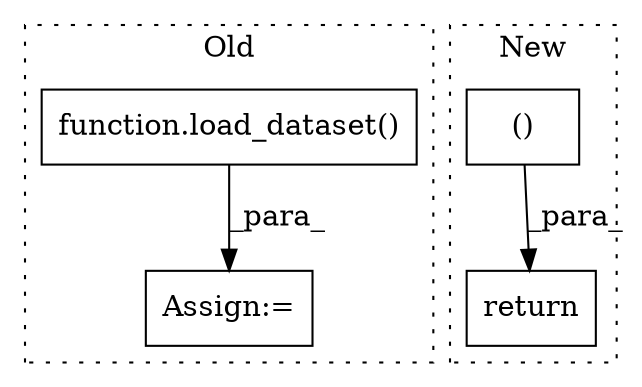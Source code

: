 digraph G {
subgraph cluster0 {
1 [label="function.load_dataset()" a="75" s="1131,1156" l="13,32" shape="box"];
3 [label="Assign:=" a="68" s="1128" l="3" shape="box"];
label = "Old";
style="dotted";
}
subgraph cluster1 {
2 [label="()" a="54" s="1056" l="23" shape="box"];
4 [label="return" a="93" s="1042" l="7" shape="box"];
label = "New";
style="dotted";
}
1 -> 3 [label="_para_"];
2 -> 4 [label="_para_"];
}